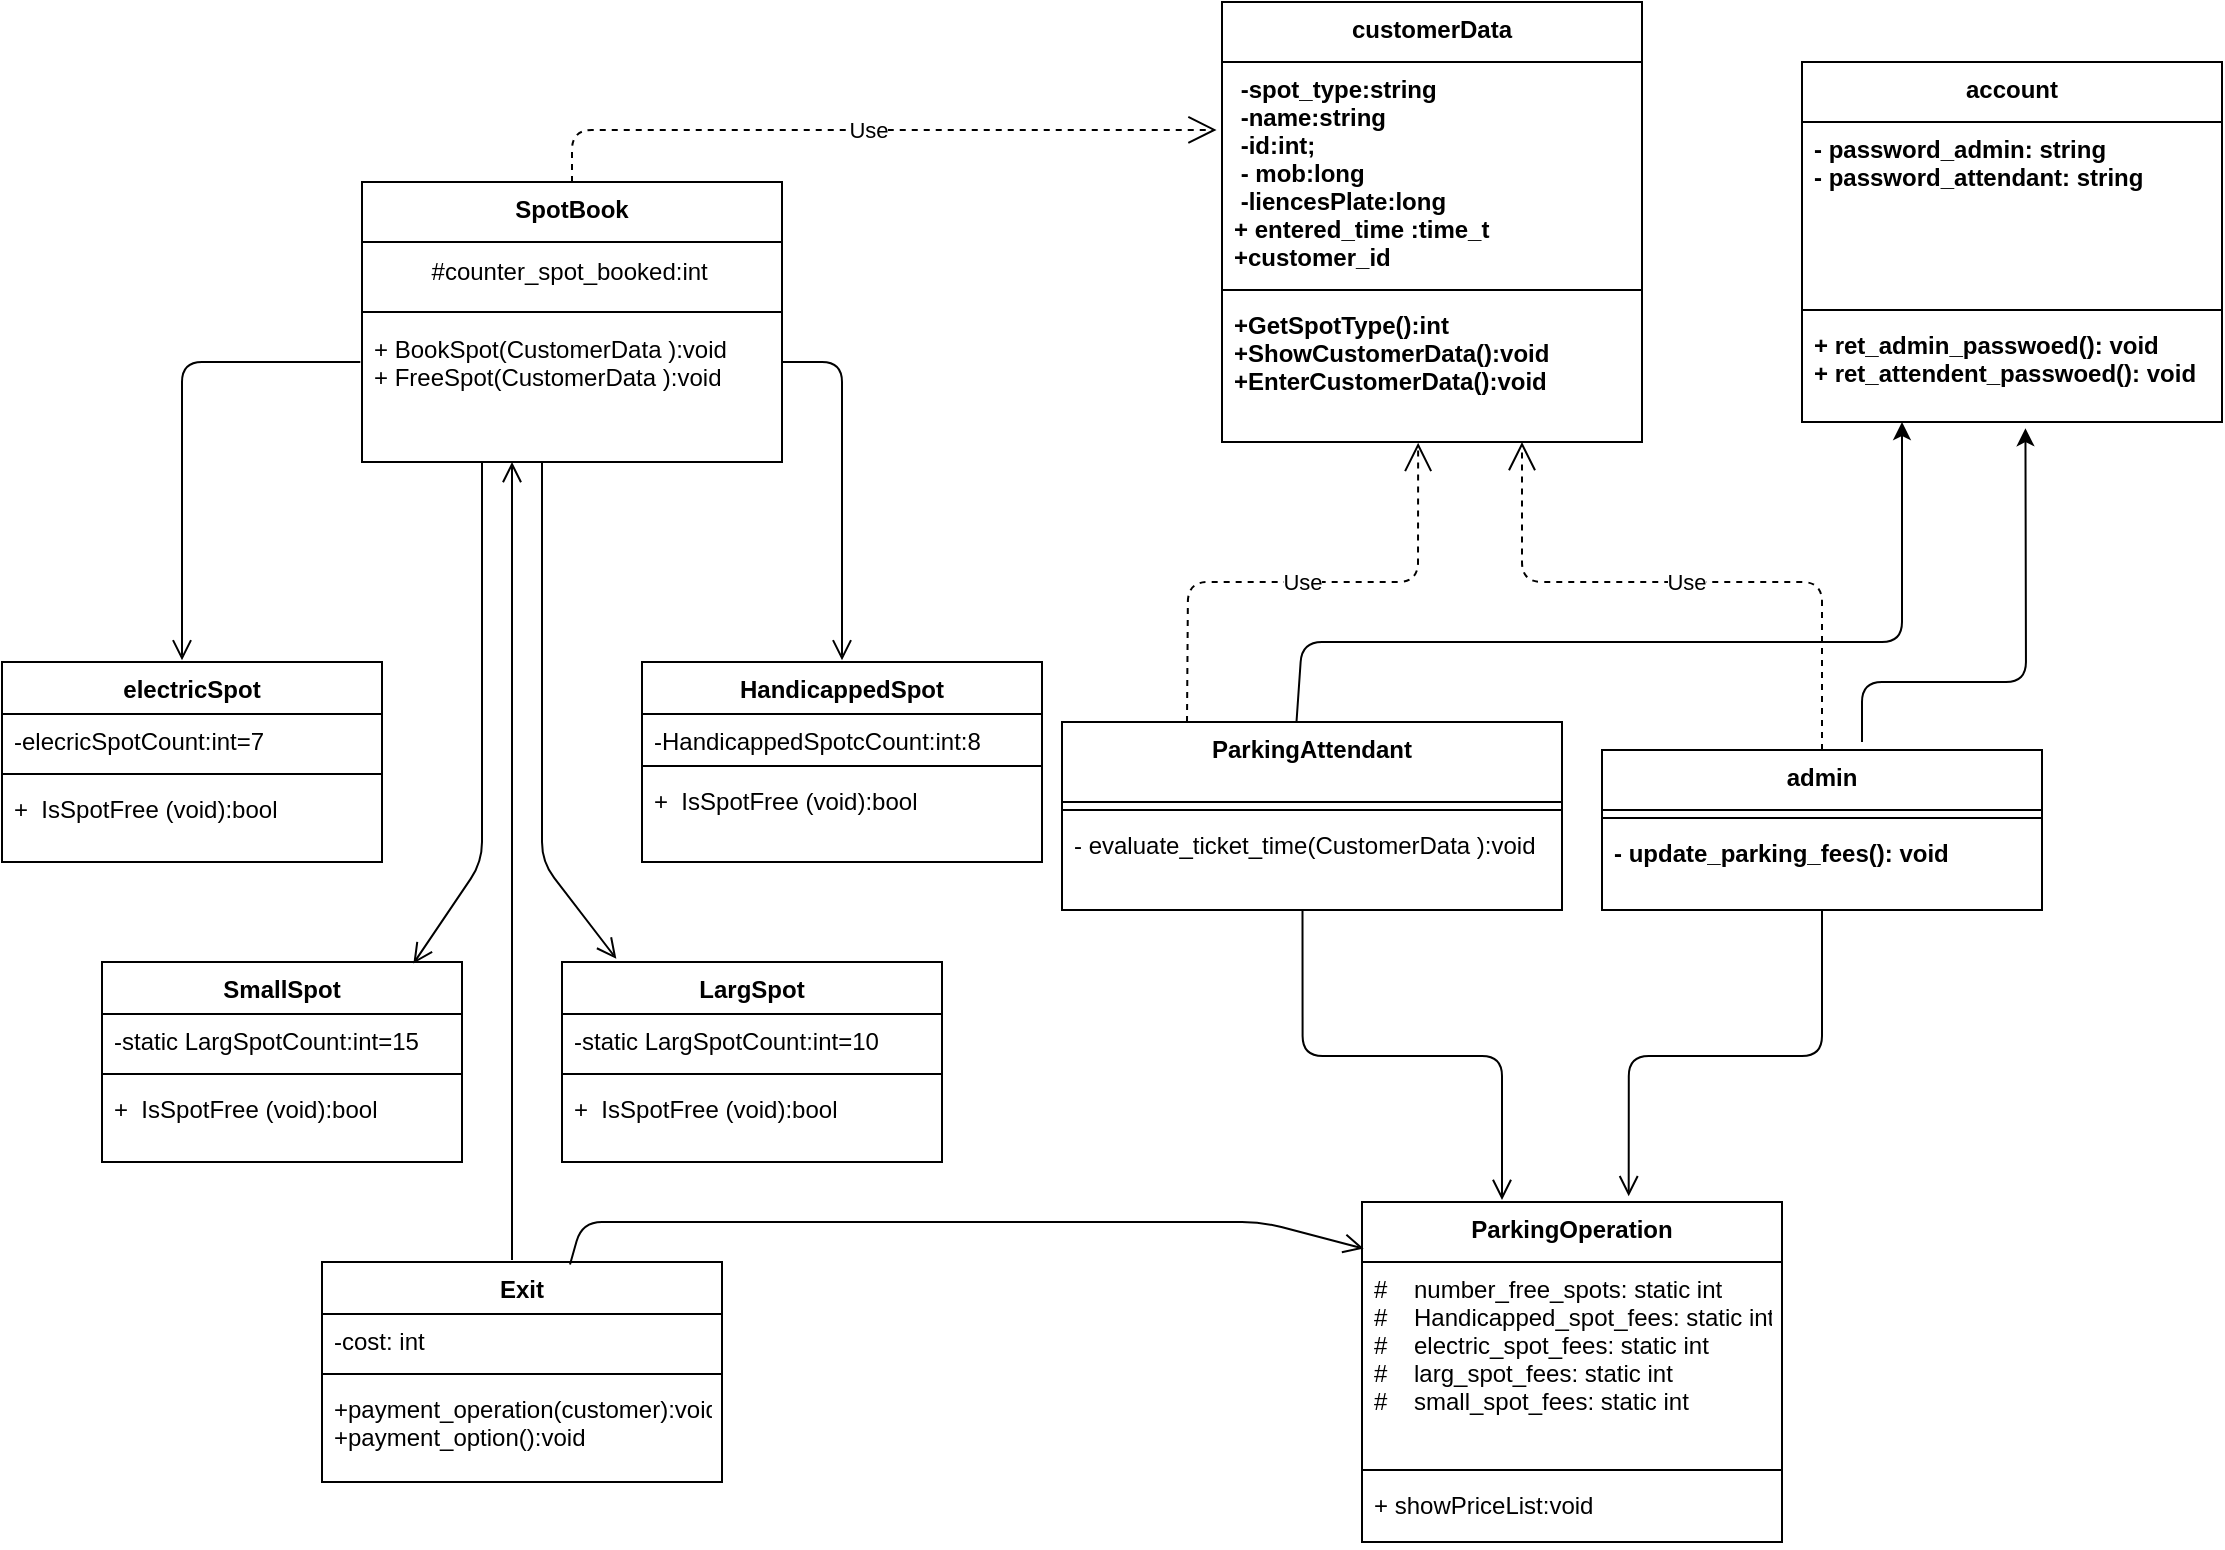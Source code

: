 <mxfile>
    <diagram id="3q7gDog2N7c-z-i4eWEA" name="Page-1">
        <mxGraphModel dx="2565" dy="865" grid="1" gridSize="10" guides="1" tooltips="1" connect="1" arrows="1" fold="1" page="1" pageScale="1" pageWidth="850" pageHeight="1100" math="0" shadow="0">
            <root>
                <mxCell id="0"/>
                <mxCell id="1" parent="0"/>
                <mxCell id="2" value="account" style="swimlane;fontStyle=1;align=center;verticalAlign=top;childLayout=stackLayout;horizontal=1;startSize=30;horizontalStack=0;resizeParent=1;resizeParentMax=0;resizeLast=0;collapsible=1;marginBottom=0;" parent="1" vertex="1">
                    <mxGeometry x="130" y="70" width="210" height="180" as="geometry"/>
                </mxCell>
                <mxCell id="3" value="- password_admin: string&#10;- password_attendant: string&#10;" style="text;strokeColor=none;fillColor=none;align=left;verticalAlign=top;spacingLeft=4;spacingRight=4;overflow=hidden;rotatable=0;points=[[0,0.5],[1,0.5]];portConstraint=eastwest;fontStyle=1" parent="2" vertex="1">
                    <mxGeometry y="30" width="210" height="90" as="geometry"/>
                </mxCell>
                <mxCell id="4" value="" style="line;strokeWidth=1;fillColor=none;align=left;verticalAlign=middle;spacingTop=-1;spacingLeft=3;spacingRight=3;rotatable=0;labelPosition=right;points=[];portConstraint=eastwest;strokeColor=inherit;" parent="2" vertex="1">
                    <mxGeometry y="120" width="210" height="8" as="geometry"/>
                </mxCell>
                <mxCell id="5" value="+ ret_admin_passwoed(): void&#10;+ ret_attendent_passwoed(): void&#10;" style="text;strokeColor=none;fillColor=none;align=left;verticalAlign=top;spacingLeft=4;spacingRight=4;overflow=hidden;rotatable=0;points=[[0,0.5],[1,0.5]];portConstraint=eastwest;fontStyle=1" parent="2" vertex="1">
                    <mxGeometry y="128" width="210" height="52" as="geometry"/>
                </mxCell>
                <mxCell id="90" style="edgeStyle=none;html=1;entryX=0.532;entryY=1.059;entryDx=0;entryDy=0;entryPerimeter=0;" edge="1" parent="1" target="5">
                    <mxGeometry relative="1" as="geometry">
                        <mxPoint x="160" y="410" as="sourcePoint"/>
                        <Array as="points">
                            <mxPoint x="160" y="380"/>
                            <mxPoint x="180" y="380"/>
                            <mxPoint x="242" y="380"/>
                        </Array>
                    </mxGeometry>
                </mxCell>
                <mxCell id="17" value="admin" style="swimlane;fontStyle=1;align=center;verticalAlign=top;childLayout=stackLayout;horizontal=1;startSize=30;horizontalStack=0;resizeParent=1;resizeParentMax=0;resizeLast=0;collapsible=1;marginBottom=0;" parent="1" vertex="1">
                    <mxGeometry x="30" y="414" width="220" height="80" as="geometry"/>
                </mxCell>
                <mxCell id="19" value="" style="line;strokeWidth=1;fillColor=none;align=left;verticalAlign=middle;spacingTop=-1;spacingLeft=3;spacingRight=3;rotatable=0;labelPosition=right;points=[];portConstraint=eastwest;strokeColor=inherit;" parent="17" vertex="1">
                    <mxGeometry y="30" width="220" height="8" as="geometry"/>
                </mxCell>
                <mxCell id="20" value="- update_parking_fees(): void" style="text;strokeColor=none;fillColor=none;align=left;verticalAlign=top;spacingLeft=4;spacingRight=4;overflow=hidden;rotatable=0;points=[[0,0.5],[1,0.5]];portConstraint=eastwest;fontStyle=1" parent="17" vertex="1">
                    <mxGeometry y="38" width="220" height="42" as="geometry"/>
                </mxCell>
                <mxCell id="89" style="edgeStyle=none;html=1;exitX=0.469;exitY=0;exitDx=0;exitDy=0;exitPerimeter=0;" edge="1" parent="1" source="21">
                    <mxGeometry relative="1" as="geometry">
                        <mxPoint x="180" y="250" as="targetPoint"/>
                        <Array as="points">
                            <mxPoint x="-120" y="360"/>
                            <mxPoint x="180" y="360"/>
                            <mxPoint x="180" y="320"/>
                            <mxPoint x="180" y="270"/>
                        </Array>
                    </mxGeometry>
                </mxCell>
                <mxCell id="21" value="ParkingAttendant" style="swimlane;fontStyle=1;align=center;verticalAlign=top;childLayout=stackLayout;horizontal=1;startSize=40;horizontalStack=0;resizeParent=1;resizeParentMax=0;resizeLast=0;collapsible=1;marginBottom=0;" parent="1" vertex="1">
                    <mxGeometry x="-240" y="400" width="250" height="94" as="geometry"/>
                </mxCell>
                <mxCell id="23" value="" style="line;strokeWidth=1;fillColor=none;align=left;verticalAlign=middle;spacingTop=-1;spacingLeft=3;spacingRight=3;rotatable=0;labelPosition=right;points=[];portConstraint=eastwest;strokeColor=inherit;" parent="21" vertex="1">
                    <mxGeometry y="40" width="250" height="8" as="geometry"/>
                </mxCell>
                <mxCell id="24" value="- evaluate_ticket_time(CustomerData ):void" style="text;strokeColor=none;fillColor=none;align=left;verticalAlign=top;spacingLeft=4;spacingRight=4;overflow=hidden;rotatable=0;points=[[0,0.5],[1,0.5]];portConstraint=eastwest;" parent="21" vertex="1">
                    <mxGeometry y="48" width="250" height="46" as="geometry"/>
                </mxCell>
                <mxCell id="33" value="SpotBook" style="swimlane;fontStyle=1;align=center;verticalAlign=top;childLayout=stackLayout;horizontal=1;startSize=30;horizontalStack=0;resizeParent=1;resizeParentMax=0;resizeLast=0;collapsible=1;marginBottom=0;" parent="1" vertex="1">
                    <mxGeometry x="-590" y="130" width="210" height="140" as="geometry"/>
                </mxCell>
                <mxCell id="77" value="#counter_spot_booked:int&amp;nbsp;" style="text;html=1;align=center;verticalAlign=middle;resizable=0;points=[];autosize=1;strokeColor=none;fillColor=none;" parent="33" vertex="1">
                    <mxGeometry y="30" width="210" height="30" as="geometry"/>
                </mxCell>
                <mxCell id="35" value="" style="line;strokeWidth=1;fillColor=none;align=left;verticalAlign=middle;spacingTop=-1;spacingLeft=3;spacingRight=3;rotatable=0;labelPosition=right;points=[];portConstraint=eastwest;strokeColor=inherit;" parent="33" vertex="1">
                    <mxGeometry y="60" width="210" height="10" as="geometry"/>
                </mxCell>
                <mxCell id="36" value="+ BookSpot(CustomerData ):void&#10;+ FreeSpot(CustomerData ):void&#10;" style="text;strokeColor=none;fillColor=none;align=left;verticalAlign=top;spacingLeft=4;spacingRight=4;overflow=hidden;rotatable=0;points=[[0,0.5],[1,0.5]];portConstraint=eastwest;" parent="33" vertex="1">
                    <mxGeometry y="70" width="210" height="70" as="geometry"/>
                </mxCell>
                <mxCell id="40" value="electricSpot" style="swimlane;fontStyle=1;align=center;verticalAlign=top;childLayout=stackLayout;horizontal=1;startSize=26;horizontalStack=0;resizeParent=1;resizeParentMax=0;resizeLast=0;collapsible=1;marginBottom=0;" parent="1" vertex="1">
                    <mxGeometry x="-770" y="370" width="190" height="100" as="geometry"/>
                </mxCell>
                <mxCell id="41" value="-elecricSpotCount:int=7" style="text;strokeColor=none;fillColor=none;align=left;verticalAlign=top;spacingLeft=4;spacingRight=4;overflow=hidden;rotatable=0;points=[[0,0.5],[1,0.5]];portConstraint=eastwest;" parent="40" vertex="1">
                    <mxGeometry y="26" width="190" height="26" as="geometry"/>
                </mxCell>
                <mxCell id="42" value="" style="line;strokeWidth=1;fillColor=none;align=left;verticalAlign=middle;spacingTop=-1;spacingLeft=3;spacingRight=3;rotatable=0;labelPosition=right;points=[];portConstraint=eastwest;strokeColor=inherit;" parent="40" vertex="1">
                    <mxGeometry y="52" width="190" height="8" as="geometry"/>
                </mxCell>
                <mxCell id="43" value="+  IsSpotFree (void):bool" style="text;strokeColor=none;fillColor=none;align=left;verticalAlign=top;spacingLeft=4;spacingRight=4;overflow=hidden;rotatable=0;points=[[0,0.5],[1,0.5]];portConstraint=eastwest;" parent="40" vertex="1">
                    <mxGeometry y="60" width="190" height="40" as="geometry"/>
                </mxCell>
                <mxCell id="44" value="HandicappedSpot" style="swimlane;fontStyle=1;align=center;verticalAlign=top;childLayout=stackLayout;horizontal=1;startSize=26;horizontalStack=0;resizeParent=1;resizeParentMax=0;resizeLast=0;collapsible=1;marginBottom=0;" parent="1" vertex="1">
                    <mxGeometry x="-450" y="370" width="200" height="100" as="geometry"/>
                </mxCell>
                <mxCell id="45" value="-HandicappedSpotcCount:int:8" style="text;strokeColor=none;fillColor=none;align=left;verticalAlign=top;spacingLeft=4;spacingRight=4;overflow=hidden;rotatable=0;points=[[0,0.5],[1,0.5]];portConstraint=eastwest;" parent="44" vertex="1">
                    <mxGeometry y="26" width="200" height="22" as="geometry"/>
                </mxCell>
                <mxCell id="46" value="" style="line;strokeWidth=1;fillColor=none;align=left;verticalAlign=middle;spacingTop=-1;spacingLeft=3;spacingRight=3;rotatable=0;labelPosition=right;points=[];portConstraint=eastwest;strokeColor=inherit;" parent="44" vertex="1">
                    <mxGeometry y="48" width="200" height="8" as="geometry"/>
                </mxCell>
                <mxCell id="47" value="+  IsSpotFree (void):bool" style="text;strokeColor=none;fillColor=none;align=left;verticalAlign=top;spacingLeft=4;spacingRight=4;overflow=hidden;rotatable=0;points=[[0,0.5],[1,0.5]];portConstraint=eastwest;" parent="44" vertex="1">
                    <mxGeometry y="56" width="200" height="44" as="geometry"/>
                </mxCell>
                <mxCell id="48" value="LargSpot" style="swimlane;fontStyle=1;align=center;verticalAlign=top;childLayout=stackLayout;horizontal=1;startSize=26;horizontalStack=0;resizeParent=1;resizeParentMax=0;resizeLast=0;collapsible=1;marginBottom=0;" parent="1" vertex="1">
                    <mxGeometry x="-490" y="520" width="190" height="100" as="geometry"/>
                </mxCell>
                <mxCell id="49" value="-static LargSpotCount:int=10" style="text;strokeColor=none;fillColor=none;align=left;verticalAlign=top;spacingLeft=4;spacingRight=4;overflow=hidden;rotatable=0;points=[[0,0.5],[1,0.5]];portConstraint=eastwest;" parent="48" vertex="1">
                    <mxGeometry y="26" width="190" height="26" as="geometry"/>
                </mxCell>
                <mxCell id="50" value="" style="line;strokeWidth=1;fillColor=none;align=left;verticalAlign=middle;spacingTop=-1;spacingLeft=3;spacingRight=3;rotatable=0;labelPosition=right;points=[];portConstraint=eastwest;strokeColor=inherit;" parent="48" vertex="1">
                    <mxGeometry y="52" width="190" height="8" as="geometry"/>
                </mxCell>
                <mxCell id="51" value="+  IsSpotFree (void):bool" style="text;strokeColor=none;fillColor=none;align=left;verticalAlign=top;spacingLeft=4;spacingRight=4;overflow=hidden;rotatable=0;points=[[0,0.5],[1,0.5]];portConstraint=eastwest;" parent="48" vertex="1">
                    <mxGeometry y="60" width="190" height="40" as="geometry"/>
                </mxCell>
                <mxCell id="54" value="SmallSpot" style="swimlane;fontStyle=1;align=center;verticalAlign=top;childLayout=stackLayout;horizontal=1;startSize=26;horizontalStack=0;resizeParent=1;resizeParentMax=0;resizeLast=0;collapsible=1;marginBottom=0;" parent="1" vertex="1">
                    <mxGeometry x="-720" y="520" width="180" height="100" as="geometry"/>
                </mxCell>
                <mxCell id="55" value="-static LargSpotCount:int=15" style="text;strokeColor=none;fillColor=none;align=left;verticalAlign=top;spacingLeft=4;spacingRight=4;overflow=hidden;rotatable=0;points=[[0,0.5],[1,0.5]];portConstraint=eastwest;" parent="54" vertex="1">
                    <mxGeometry y="26" width="180" height="26" as="geometry"/>
                </mxCell>
                <mxCell id="56" value="" style="line;strokeWidth=1;fillColor=none;align=left;verticalAlign=middle;spacingTop=-1;spacingLeft=3;spacingRight=3;rotatable=0;labelPosition=right;points=[];portConstraint=eastwest;strokeColor=inherit;" parent="54" vertex="1">
                    <mxGeometry y="52" width="180" height="8" as="geometry"/>
                </mxCell>
                <mxCell id="57" value="+  IsSpotFree (void):bool" style="text;strokeColor=none;fillColor=none;align=left;verticalAlign=top;spacingLeft=4;spacingRight=4;overflow=hidden;rotatable=0;points=[[0,0.5],[1,0.5]];portConstraint=eastwest;" parent="54" vertex="1">
                    <mxGeometry y="60" width="180" height="40" as="geometry"/>
                </mxCell>
                <mxCell id="64" value="customerData" style="swimlane;fontStyle=1;align=center;verticalAlign=top;childLayout=stackLayout;horizontal=1;startSize=30;horizontalStack=0;resizeParent=1;resizeParentMax=0;resizeLast=0;collapsible=1;marginBottom=0;" parent="1" vertex="1">
                    <mxGeometry x="-160" y="40" width="210" height="220" as="geometry"/>
                </mxCell>
                <mxCell id="65" value=" -spot_type:string  &#10; -name:string&#10; -id:int;&#10; - mob:long&#10; -liencesPlate:long&#10;+ entered_time :time_t&#10;+customer_id" style="text;strokeColor=none;fillColor=none;align=left;verticalAlign=top;spacingLeft=4;spacingRight=4;overflow=hidden;rotatable=0;points=[[0,0.5],[1,0.5]];portConstraint=eastwest;fontStyle=1" parent="64" vertex="1">
                    <mxGeometry y="30" width="210" height="110" as="geometry"/>
                </mxCell>
                <mxCell id="66" value="" style="line;strokeWidth=1;fillColor=none;align=left;verticalAlign=middle;spacingTop=-1;spacingLeft=3;spacingRight=3;rotatable=0;labelPosition=right;points=[];portConstraint=eastwest;strokeColor=inherit;" parent="64" vertex="1">
                    <mxGeometry y="140" width="210" height="8" as="geometry"/>
                </mxCell>
                <mxCell id="67" value="+GetSpotType():int&#10;+ShowCustomerData():void&#10;+EnterCustomerData():void&#10;" style="text;strokeColor=none;fillColor=none;align=left;verticalAlign=top;spacingLeft=4;spacingRight=4;overflow=hidden;rotatable=0;points=[[0,0.5],[1,0.5]];portConstraint=eastwest;fontStyle=1" parent="64" vertex="1">
                    <mxGeometry y="148" width="210" height="72" as="geometry"/>
                </mxCell>
                <mxCell id="lD454K-hiMCMRYSbh4Jn-101" value="ParkingOperation" style="swimlane;fontStyle=1;align=center;verticalAlign=top;childLayout=stackLayout;horizontal=1;startSize=30;horizontalStack=0;resizeParent=1;resizeParentMax=0;resizeLast=0;collapsible=1;marginBottom=0;" parent="1" vertex="1">
                    <mxGeometry x="-90" y="640" width="210" height="170" as="geometry"/>
                </mxCell>
                <mxCell id="lD454K-hiMCMRYSbh4Jn-102" value="#    number_free_spots: static int&#10;#    Handicapped_spot_fees: static int&#10;#    electric_spot_fees: static int&#10;#    larg_spot_fees: static int&#10;#    small_spot_fees: static int" style="text;strokeColor=none;fillColor=none;align=left;verticalAlign=top;spacingLeft=4;spacingRight=4;overflow=hidden;rotatable=0;points=[[0,0.5],[1,0.5]];portConstraint=eastwest;" parent="lD454K-hiMCMRYSbh4Jn-101" vertex="1">
                    <mxGeometry y="30" width="210" height="100" as="geometry"/>
                </mxCell>
                <mxCell id="lD454K-hiMCMRYSbh4Jn-103" value="" style="line;strokeWidth=1;fillColor=none;align=left;verticalAlign=middle;spacingTop=-1;spacingLeft=3;spacingRight=3;rotatable=0;labelPosition=right;points=[];portConstraint=eastwest;strokeColor=inherit;" parent="lD454K-hiMCMRYSbh4Jn-101" vertex="1">
                    <mxGeometry y="130" width="210" height="8" as="geometry"/>
                </mxCell>
                <mxCell id="lD454K-hiMCMRYSbh4Jn-104" value="+ showPriceList:void" style="text;strokeColor=none;fillColor=none;align=left;verticalAlign=top;spacingLeft=4;spacingRight=4;overflow=hidden;rotatable=0;points=[[0,0.5],[1,0.5]];portConstraint=eastwest;" parent="lD454K-hiMCMRYSbh4Jn-101" vertex="1">
                    <mxGeometry y="138" width="210" height="32" as="geometry"/>
                </mxCell>
                <mxCell id="lD454K-hiMCMRYSbh4Jn-105" value="Exit" style="swimlane;fontStyle=1;align=center;verticalAlign=top;childLayout=stackLayout;horizontal=1;startSize=26;horizontalStack=0;resizeParent=1;resizeParentMax=0;resizeLast=0;collapsible=1;marginBottom=0;" parent="1" vertex="1">
                    <mxGeometry x="-610" y="670" width="200" height="110" as="geometry"/>
                </mxCell>
                <mxCell id="lD454K-hiMCMRYSbh4Jn-106" value="-cost: int" style="text;strokeColor=none;fillColor=none;align=left;verticalAlign=top;spacingLeft=4;spacingRight=4;overflow=hidden;rotatable=0;points=[[0,0.5],[1,0.5]];portConstraint=eastwest;" parent="lD454K-hiMCMRYSbh4Jn-105" vertex="1">
                    <mxGeometry y="26" width="200" height="26" as="geometry"/>
                </mxCell>
                <mxCell id="lD454K-hiMCMRYSbh4Jn-107" value="" style="line;strokeWidth=1;fillColor=none;align=left;verticalAlign=middle;spacingTop=-1;spacingLeft=3;spacingRight=3;rotatable=0;labelPosition=right;points=[];portConstraint=eastwest;strokeColor=inherit;" parent="lD454K-hiMCMRYSbh4Jn-105" vertex="1">
                    <mxGeometry y="52" width="200" height="8" as="geometry"/>
                </mxCell>
                <mxCell id="lD454K-hiMCMRYSbh4Jn-108" value="+payment_operation(customer):void&#10;+payment_option():void&#10;" style="text;strokeColor=none;fillColor=none;align=left;verticalAlign=top;spacingLeft=4;spacingRight=4;overflow=hidden;rotatable=0;points=[[0,0.5],[1,0.5]];portConstraint=eastwest;" parent="lD454K-hiMCMRYSbh4Jn-105" vertex="1">
                    <mxGeometry y="60" width="200" height="50" as="geometry"/>
                </mxCell>
                <mxCell id="82" value="Use" style="endArrow=open;endSize=12;dashed=1;html=1;exitX=0.25;exitY=0;exitDx=0;exitDy=0;entryX=0.467;entryY=1.006;entryDx=0;entryDy=0;entryPerimeter=0;" parent="1" source="21" target="67" edge="1">
                    <mxGeometry width="160" relative="1" as="geometry">
                        <mxPoint x="-270" y="220" as="sourcePoint"/>
                        <mxPoint x="-110" y="220" as="targetPoint"/>
                        <Array as="points">
                            <mxPoint x="-177" y="330"/>
                            <mxPoint x="-62" y="330"/>
                        </Array>
                    </mxGeometry>
                </mxCell>
                <mxCell id="85" value="Use" style="endArrow=open;endSize=12;dashed=1;html=1;" parent="1" source="17" edge="1">
                    <mxGeometry width="160" relative="1" as="geometry">
                        <mxPoint x="-30" y="290" as="sourcePoint"/>
                        <mxPoint x="-10" y="260" as="targetPoint"/>
                        <Array as="points">
                            <mxPoint x="140" y="330"/>
                            <mxPoint x="-10" y="330"/>
                        </Array>
                    </mxGeometry>
                </mxCell>
                <mxCell id="98" value="Use" style="endArrow=open;endSize=12;dashed=1;html=1;exitX=0.5;exitY=0;exitDx=0;exitDy=0;entryX=-0.013;entryY=0.309;entryDx=0;entryDy=0;entryPerimeter=0;" edge="1" parent="1" source="33" target="65">
                    <mxGeometry width="160" relative="1" as="geometry">
                        <mxPoint x="-220" y="260" as="sourcePoint"/>
                        <mxPoint x="-60" y="260" as="targetPoint"/>
                        <Array as="points">
                            <mxPoint x="-485" y="104"/>
                        </Array>
                    </mxGeometry>
                </mxCell>
                <mxCell id="103" value="" style="endArrow=open;startArrow=none;endFill=0;startFill=0;endSize=8;html=1;verticalAlign=bottom;labelBackgroundColor=none;strokeWidth=1;" edge="1" parent="1" source="36">
                    <mxGeometry width="160" relative="1" as="geometry">
                        <mxPoint x="-190" y="369.17" as="sourcePoint"/>
                        <mxPoint x="-350" y="369.17" as="targetPoint"/>
                        <Array as="points">
                            <mxPoint x="-380" y="220"/>
                            <mxPoint x="-350" y="220"/>
                        </Array>
                    </mxGeometry>
                </mxCell>
                <mxCell id="104" value="" style="endArrow=open;startArrow=none;endFill=0;startFill=0;endSize=8;html=1;verticalAlign=bottom;labelBackgroundColor=none;strokeWidth=1;exitX=-0.004;exitY=0.286;exitDx=0;exitDy=0;exitPerimeter=0;" edge="1" parent="1" source="36">
                    <mxGeometry width="160" relative="1" as="geometry">
                        <mxPoint x="-520" y="369.17" as="sourcePoint"/>
                        <mxPoint x="-680" y="369.17" as="targetPoint"/>
                        <Array as="points">
                            <mxPoint x="-610" y="220"/>
                            <mxPoint x="-680" y="220"/>
                            <mxPoint x="-680" y="300"/>
                        </Array>
                    </mxGeometry>
                </mxCell>
                <mxCell id="105" value="" style="endArrow=open;startArrow=none;endFill=0;startFill=0;endSize=8;html=1;verticalAlign=bottom;labelBackgroundColor=none;strokeWidth=1;entryX=0.865;entryY=0.008;entryDx=0;entryDy=0;entryPerimeter=0;" edge="1" parent="1" target="54">
                    <mxGeometry width="160" relative="1" as="geometry">
                        <mxPoint x="-530" y="270" as="sourcePoint"/>
                        <mxPoint x="-640" y="300" as="targetPoint"/>
                        <Array as="points">
                            <mxPoint x="-530" y="320"/>
                            <mxPoint x="-530" y="470"/>
                        </Array>
                    </mxGeometry>
                </mxCell>
                <mxCell id="106" value="" style="endArrow=open;startArrow=none;endFill=0;startFill=0;endSize=8;html=1;verticalAlign=bottom;labelBackgroundColor=none;strokeWidth=1;entryX=0.143;entryY=-0.016;entryDx=0;entryDy=0;entryPerimeter=0;" edge="1" parent="1" target="48">
                    <mxGeometry width="160" relative="1" as="geometry">
                        <mxPoint x="-500" y="270" as="sourcePoint"/>
                        <mxPoint x="-553.58" y="526.8" as="targetPoint"/>
                        <Array as="points">
                            <mxPoint x="-500" y="320"/>
                            <mxPoint x="-500" y="380"/>
                            <mxPoint x="-500" y="400"/>
                            <mxPoint x="-500" y="470"/>
                        </Array>
                    </mxGeometry>
                </mxCell>
                <mxCell id="108" value="" style="endArrow=open;startArrow=none;endFill=0;startFill=0;endSize=8;html=1;verticalAlign=bottom;labelBackgroundColor=none;strokeWidth=1;" edge="1" parent="1">
                    <mxGeometry width="160" relative="1" as="geometry">
                        <mxPoint x="-515" y="669" as="sourcePoint"/>
                        <mxPoint x="-515" y="270" as="targetPoint"/>
                        <Array as="points">
                            <mxPoint x="-515" y="630"/>
                            <mxPoint x="-515" y="560"/>
                        </Array>
                    </mxGeometry>
                </mxCell>
                <mxCell id="112" value="" style="endArrow=open;startArrow=none;endFill=0;startFill=0;endSize=8;html=1;verticalAlign=bottom;labelBackgroundColor=none;strokeWidth=1;exitX=0.62;exitY=0.011;exitDx=0;exitDy=0;exitPerimeter=0;entryX=0.004;entryY=0.137;entryDx=0;entryDy=0;entryPerimeter=0;" edge="1" parent="1" source="lD454K-hiMCMRYSbh4Jn-105" target="lD454K-hiMCMRYSbh4Jn-101">
                    <mxGeometry width="160" relative="1" as="geometry">
                        <mxPoint x="-310" y="710" as="sourcePoint"/>
                        <mxPoint x="-160" y="670" as="targetPoint"/>
                        <Array as="points">
                            <mxPoint x="-480" y="650"/>
                            <mxPoint x="-270" y="650"/>
                            <mxPoint x="-140" y="650"/>
                        </Array>
                    </mxGeometry>
                </mxCell>
                <mxCell id="113" value="" style="endArrow=open;startArrow=none;endFill=0;startFill=0;endSize=8;html=1;verticalAlign=bottom;labelBackgroundColor=none;strokeWidth=1;edgeStyle=orthogonalEdgeStyle;exitX=0.481;exitY=1.001;exitDx=0;exitDy=0;exitPerimeter=0;" edge="1" parent="1" source="24">
                    <mxGeometry width="160" relative="1" as="geometry">
                        <mxPoint x="-20" y="860" as="sourcePoint"/>
                        <mxPoint x="-20" y="639" as="targetPoint"/>
                        <Array as="points">
                            <mxPoint x="-120" y="567"/>
                            <mxPoint x="-20" y="567"/>
                            <mxPoint x="-20" y="639"/>
                        </Array>
                    </mxGeometry>
                </mxCell>
                <mxCell id="114" value="" style="endArrow=open;startArrow=none;endFill=0;startFill=0;endSize=8;html=1;verticalAlign=bottom;labelBackgroundColor=none;strokeWidth=1;entryX=0.635;entryY=-0.017;entryDx=0;entryDy=0;entryPerimeter=0;edgeStyle=orthogonalEdgeStyle;" edge="1" parent="1" source="20" target="lD454K-hiMCMRYSbh4Jn-101">
                    <mxGeometry width="160" relative="1" as="geometry">
                        <mxPoint x="-20" y="760" as="sourcePoint"/>
                        <mxPoint x="-180" y="760" as="targetPoint"/>
                        <Array as="points">
                            <mxPoint x="140" y="567"/>
                            <mxPoint x="43" y="567"/>
                        </Array>
                    </mxGeometry>
                </mxCell>
            </root>
        </mxGraphModel>
    </diagram>
</mxfile>